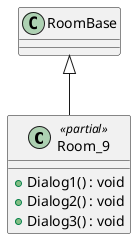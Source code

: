 @startuml
class Room_9 <<partial>> {
    + Dialog1() : void
    + Dialog2() : void
    + Dialog3() : void
}
RoomBase <|-- Room_9
@enduml
